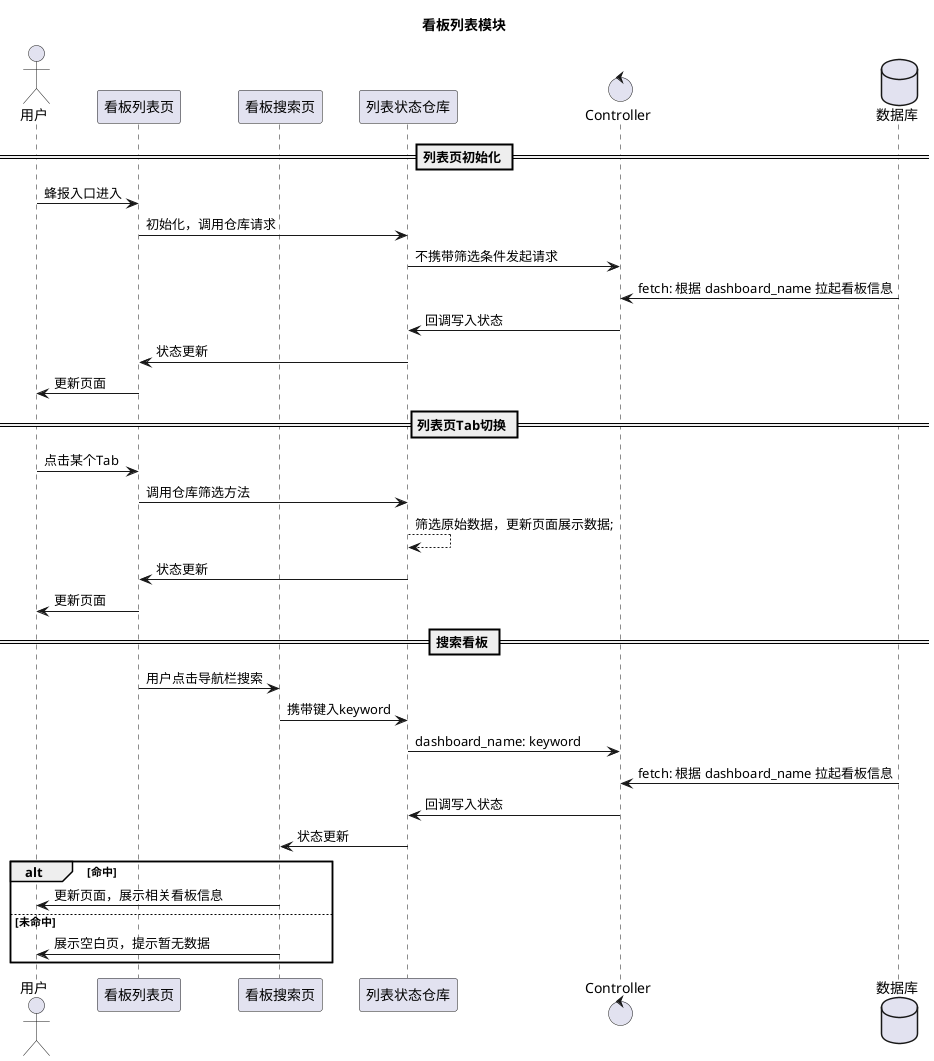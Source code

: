 @startuml pageInter
title 看板列表模块
actor       用户             as User
participant 看板列表页        as DashboardList
participant 看板搜索页        as DashboardSearch
participant 列表状态仓库         as Store
control     Controller      as Control
database    数据库           as Db
== 列表页初始化 ==
  User -> DashboardList: 蜂报入口进入
  DashboardList -> Store: 初始化，调用仓库请求
  Store -> Control: 不携带筛选条件发起请求
  Db -> Control: fetch: 根据 dashboard_name 拉起看板信息
  Control -> Store: 回调写入状态
  Store -> DashboardList: 状态更新
  DashboardList -> User: 更新页面
== 列表页Tab切换 ==
  User -> DashboardList: 点击某个Tab
  DashboardList -> Store: 调用仓库筛选方法
  Store --> Store: 筛选原始数据，更新页面展示数据;
  Store -> DashboardList: 状态更新
  DashboardList -> User: 更新页面
== 搜索看板 ==
DashboardList -> DashboardSearch: 用户点击导航栏搜索
DashboardSearch -> Store: 携带键入keyword
Store -> Control: dashboard_name: keyword
Db -> Control: fetch: 根据 dashboard_name 拉起看板信息
Control -> Store: 回调写入状态
Store -> DashboardSearch: 状态更新
alt 命中
  DashboardSearch -> User: 更新页面，展示相关看板信息
else 未命中
  DashboardSearch -> User: 展示空白页，提示暂无数据
end
@enduml
